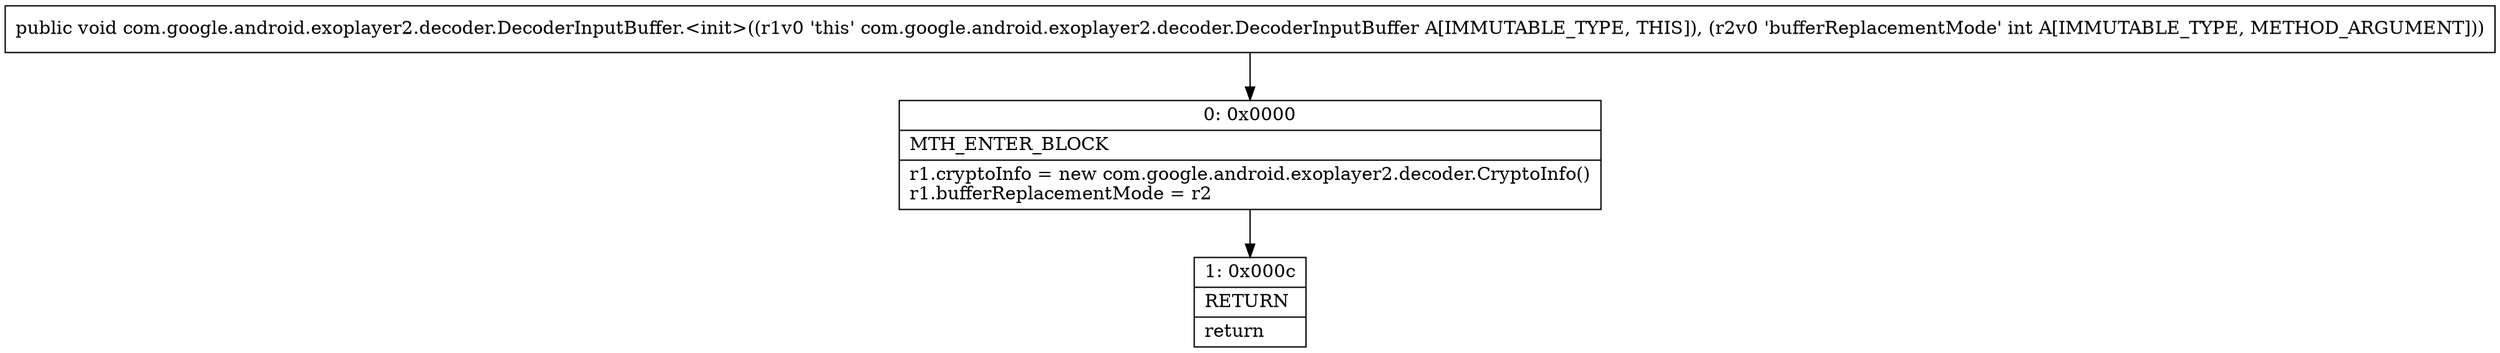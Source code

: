 digraph "CFG forcom.google.android.exoplayer2.decoder.DecoderInputBuffer.\<init\>(I)V" {
Node_0 [shape=record,label="{0\:\ 0x0000|MTH_ENTER_BLOCK\l|r1.cryptoInfo = new com.google.android.exoplayer2.decoder.CryptoInfo()\lr1.bufferReplacementMode = r2\l}"];
Node_1 [shape=record,label="{1\:\ 0x000c|RETURN\l|return\l}"];
MethodNode[shape=record,label="{public void com.google.android.exoplayer2.decoder.DecoderInputBuffer.\<init\>((r1v0 'this' com.google.android.exoplayer2.decoder.DecoderInputBuffer A[IMMUTABLE_TYPE, THIS]), (r2v0 'bufferReplacementMode' int A[IMMUTABLE_TYPE, METHOD_ARGUMENT])) }"];
MethodNode -> Node_0;
Node_0 -> Node_1;
}

